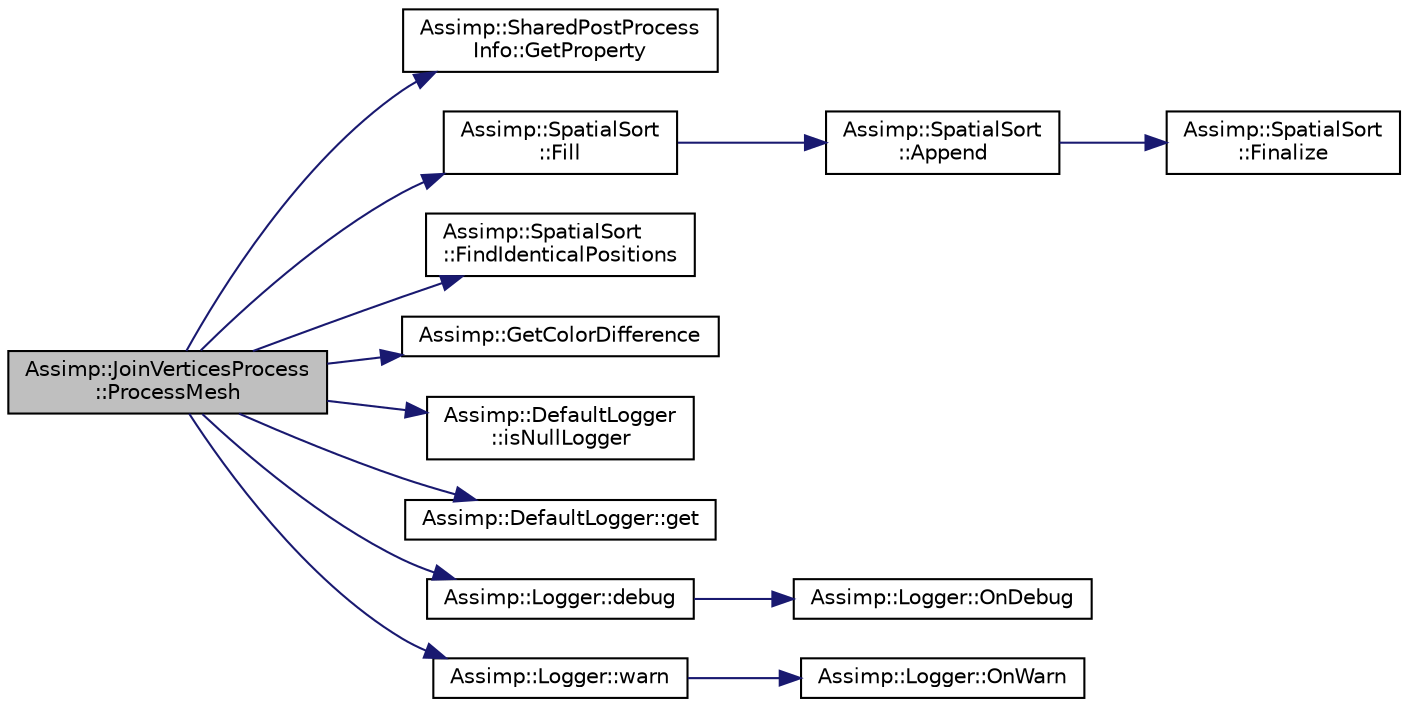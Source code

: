digraph "Assimp::JoinVerticesProcess::ProcessMesh"
{
  edge [fontname="Helvetica",fontsize="10",labelfontname="Helvetica",labelfontsize="10"];
  node [fontname="Helvetica",fontsize="10",shape=record];
  rankdir="LR";
  Node1 [label="Assimp::JoinVerticesProcess\l::ProcessMesh",height=0.2,width=0.4,color="black", fillcolor="grey75", style="filled", fontcolor="black"];
  Node1 -> Node2 [color="midnightblue",fontsize="10",style="solid"];
  Node2 [label="Assimp::SharedPostProcess\lInfo::GetProperty",height=0.2,width=0.4,color="black", fillcolor="white", style="filled",URL="$class_assimp_1_1_shared_post_process_info.html#a94ff656ee1eb86ef103f79e5ffc256fa",tooltip="Get a heap property. "];
  Node1 -> Node3 [color="midnightblue",fontsize="10",style="solid"];
  Node3 [label="Assimp::SpatialSort\l::Fill",height=0.2,width=0.4,color="black", fillcolor="white", style="filled",URL="$class_assimp_1_1_spatial_sort.html#a9818ff67761742c6492173e61035ad37"];
  Node3 -> Node4 [color="midnightblue",fontsize="10",style="solid"];
  Node4 [label="Assimp::SpatialSort\l::Append",height=0.2,width=0.4,color="black", fillcolor="white", style="filled",URL="$class_assimp_1_1_spatial_sort.html#acc7813f0ab385e7744890b92f12c8fd8"];
  Node4 -> Node5 [color="midnightblue",fontsize="10",style="solid"];
  Node5 [label="Assimp::SpatialSort\l::Finalize",height=0.2,width=0.4,color="black", fillcolor="white", style="filled",URL="$class_assimp_1_1_spatial_sort.html#a28ddec1cbbce9f157dd1457f5f7f07d4"];
  Node1 -> Node6 [color="midnightblue",fontsize="10",style="solid"];
  Node6 [label="Assimp::SpatialSort\l::FindIdenticalPositions",height=0.2,width=0.4,color="black", fillcolor="white", style="filled",URL="$class_assimp_1_1_spatial_sort.html#a7ea3522c3964aa1640fb321fc5b8b449"];
  Node1 -> Node7 [color="midnightblue",fontsize="10",style="solid"];
  Node7 [label="Assimp::GetColorDifference",height=0.2,width=0.4,color="black", fillcolor="white", style="filled",URL="$namespace_assimp.html#a19ad49cb7574ea17c7bc1e9376cac0fa"];
  Node1 -> Node8 [color="midnightblue",fontsize="10",style="solid"];
  Node8 [label="Assimp::DefaultLogger\l::isNullLogger",height=0.2,width=0.4,color="black", fillcolor="white", style="filled",URL="$class_assimp_1_1_default_logger.html#a55ea67b3770c321fa0bda541763495a8",tooltip="Return whether a #NullLogger is currently active. "];
  Node1 -> Node9 [color="midnightblue",fontsize="10",style="solid"];
  Node9 [label="Assimp::DefaultLogger::get",height=0.2,width=0.4,color="black", fillcolor="white", style="filled",URL="$class_assimp_1_1_default_logger.html#a093cac26b06553ac774f84769cb0d691",tooltip="Getter for singleton instance. "];
  Node1 -> Node10 [color="midnightblue",fontsize="10",style="solid"];
  Node10 [label="Assimp::Logger::debug",height=0.2,width=0.4,color="black", fillcolor="white", style="filled",URL="$class_assimp_1_1_logger.html#a3b10454ab4c0949f251062376d9c4161",tooltip="Writes a debug message. "];
  Node10 -> Node11 [color="midnightblue",fontsize="10",style="solid"];
  Node11 [label="Assimp::Logger::OnDebug",height=0.2,width=0.4,color="black", fillcolor="white", style="filled",URL="$class_assimp_1_1_logger.html#aded6996d20f14204877097b88bd5eac6",tooltip="Called as a request to write a specific debug message. "];
  Node1 -> Node12 [color="midnightblue",fontsize="10",style="solid"];
  Node12 [label="Assimp::Logger::warn",height=0.2,width=0.4,color="black", fillcolor="white", style="filled",URL="$class_assimp_1_1_logger.html#a32bc5ee4b23df13551b83b925907f1b1",tooltip="Writes a warning message. "];
  Node12 -> Node13 [color="midnightblue",fontsize="10",style="solid"];
  Node13 [label="Assimp::Logger::OnWarn",height=0.2,width=0.4,color="black", fillcolor="white", style="filled",URL="$class_assimp_1_1_logger.html#ab8066978dd37992f711d75d49cf4607b",tooltip="Called as a request to write a specific warn message. "];
}
